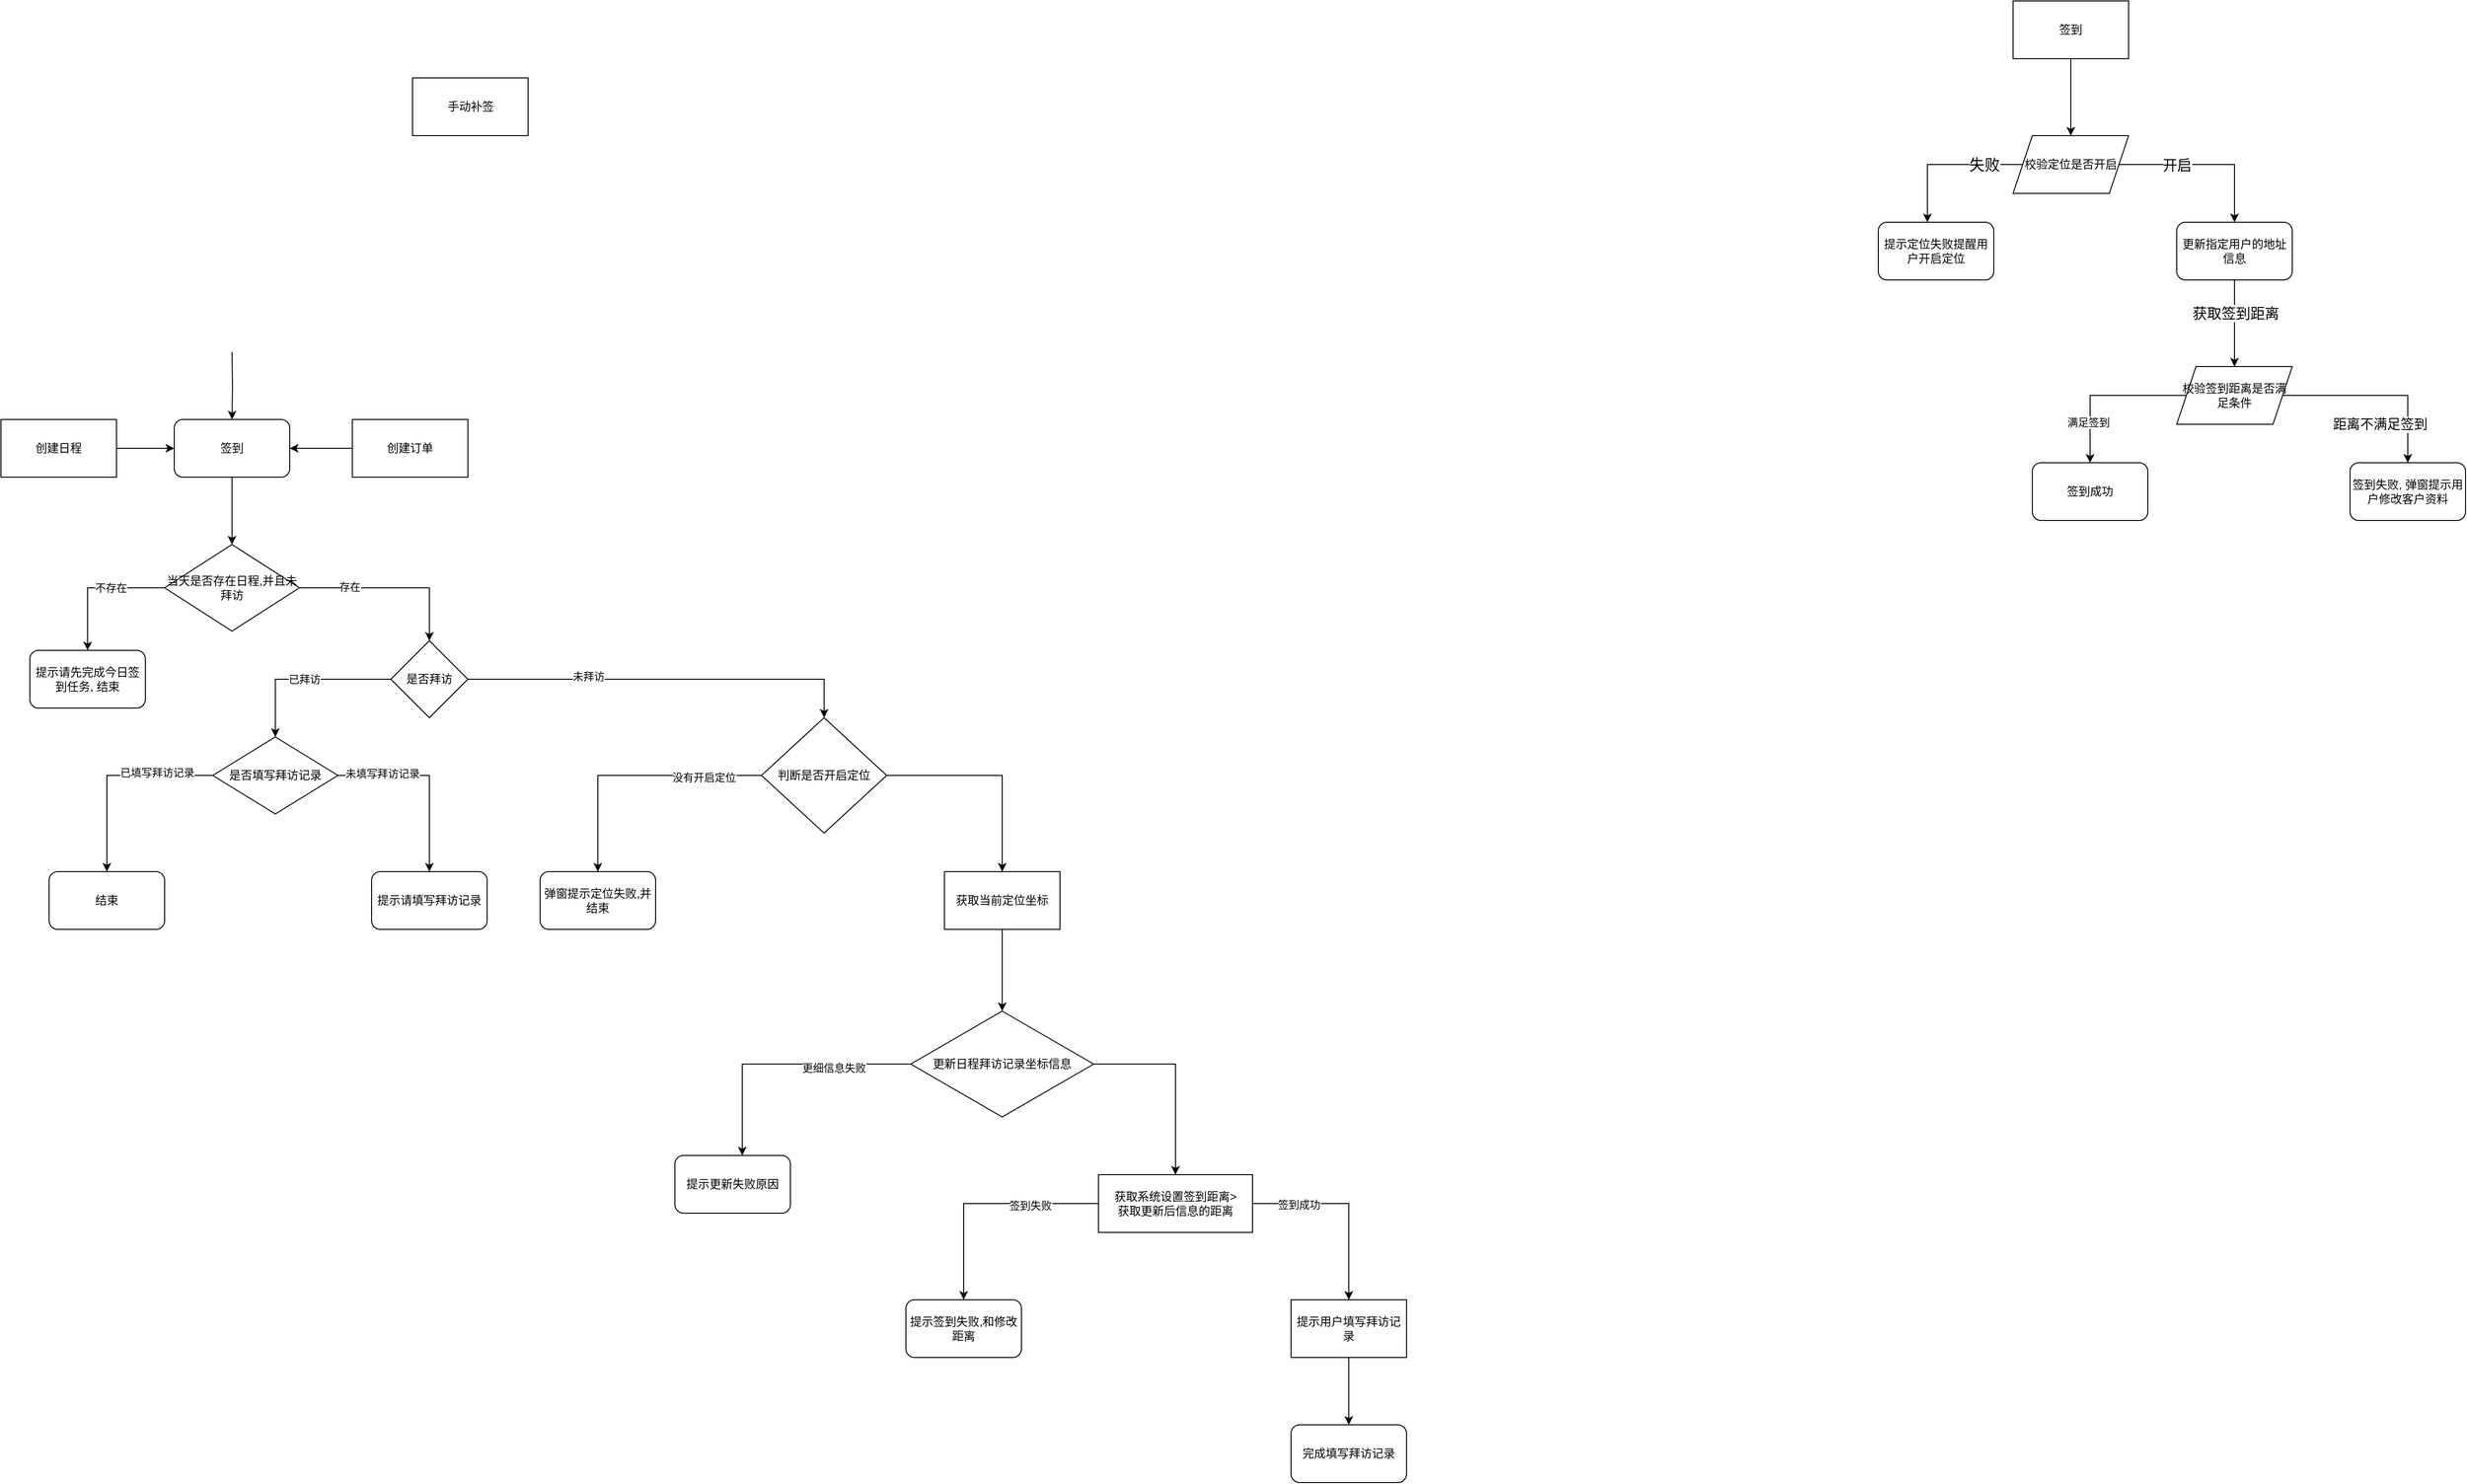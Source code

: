 <mxfile version="13.10.1" type="github">
  <diagram id="F2XTJzHIMbVGS7mP0Tgp" name="第 1 页">
    <mxGraphModel dx="3427" dy="613" grid="1" gridSize="10" guides="1" tooltips="1" connect="0" arrows="1" fold="1" page="1" pageScale="1" pageWidth="827" pageHeight="1169" math="0" shadow="0">
      <root>
        <mxCell id="0" />
        <mxCell id="1" parent="0" />
        <mxCell id="Y2_X4WTz1KRsOYMLC81A-43" style="edgeStyle=orthogonalEdgeStyle;rounded=0;orthogonalLoop=1;jettySize=auto;html=1;" parent="1" source="Y2_X4WTz1KRsOYMLC81A-12" target="Y2_X4WTz1KRsOYMLC81A-30" edge="1">
          <mxGeometry relative="1" as="geometry" />
        </mxCell>
        <mxCell id="Y2_X4WTz1KRsOYMLC81A-12" value="签到" style="rounded=0;whiteSpace=wrap;html=1;" parent="1" vertex="1">
          <mxGeometry x="-90" y="30" width="120" height="60" as="geometry" />
        </mxCell>
        <mxCell id="Y2_X4WTz1KRsOYMLC81A-33" style="edgeStyle=orthogonalEdgeStyle;rounded=0;orthogonalLoop=1;jettySize=auto;html=1;entryX=0.425;entryY=0;entryDx=0;entryDy=0;entryPerimeter=0;" parent="1" source="Y2_X4WTz1KRsOYMLC81A-30" target="Y2_X4WTz1KRsOYMLC81A-31" edge="1">
          <mxGeometry relative="1" as="geometry" />
        </mxCell>
        <mxCell id="Y2_X4WTz1KRsOYMLC81A-35" value="&lt;font style=&quot;font-size: 16px&quot;&gt;失败&lt;/font&gt;" style="edgeLabel;html=1;align=center;verticalAlign=middle;resizable=0;points=[];" parent="Y2_X4WTz1KRsOYMLC81A-33" vertex="1" connectable="0">
          <mxGeometry x="-0.395" y="3" relative="1" as="geometry">
            <mxPoint x="8" y="-3" as="offset" />
          </mxGeometry>
        </mxCell>
        <mxCell id="Y2_X4WTz1KRsOYMLC81A-47" style="edgeStyle=orthogonalEdgeStyle;rounded=0;orthogonalLoop=1;jettySize=auto;html=1;" parent="1" source="Y2_X4WTz1KRsOYMLC81A-30" target="Y2_X4WTz1KRsOYMLC81A-37" edge="1">
          <mxGeometry relative="1" as="geometry" />
        </mxCell>
        <mxCell id="Y2_X4WTz1KRsOYMLC81A-53" value="&lt;font style=&quot;font-size: 15px&quot;&gt;开启&lt;/font&gt;" style="edgeLabel;html=1;align=center;verticalAlign=middle;resizable=0;points=[];" parent="Y2_X4WTz1KRsOYMLC81A-47" vertex="1" connectable="0">
          <mxGeometry x="-0.478" y="1" relative="1" as="geometry">
            <mxPoint x="13" y="1" as="offset" />
          </mxGeometry>
        </mxCell>
        <mxCell id="Y2_X4WTz1KRsOYMLC81A-30" value="校验定位是否开启" style="shape=parallelogram;perimeter=parallelogramPerimeter;whiteSpace=wrap;html=1;fixedSize=1;" parent="1" vertex="1">
          <mxGeometry x="-90" y="170" width="120" height="60" as="geometry" />
        </mxCell>
        <mxCell id="Y2_X4WTz1KRsOYMLC81A-31" value="提示定位失败提醒用户开启定位" style="rounded=1;whiteSpace=wrap;html=1;" parent="1" vertex="1">
          <mxGeometry x="-230" y="260" width="120" height="60" as="geometry" />
        </mxCell>
        <mxCell id="Y2_X4WTz1KRsOYMLC81A-40" style="edgeStyle=orthogonalEdgeStyle;rounded=0;orthogonalLoop=1;jettySize=auto;html=1;" parent="1" source="Y2_X4WTz1KRsOYMLC81A-36" target="Y2_X4WTz1KRsOYMLC81A-38" edge="1">
          <mxGeometry relative="1" as="geometry" />
        </mxCell>
        <mxCell id="Y2_X4WTz1KRsOYMLC81A-42" value="&lt;font style=&quot;font-size: 14px&quot;&gt;距离不满足签到&lt;/font&gt;" style="edgeLabel;html=1;align=center;verticalAlign=middle;resizable=0;points=[];" parent="Y2_X4WTz1KRsOYMLC81A-40" vertex="1" connectable="0">
          <mxGeometry x="-0.356" y="1" relative="1" as="geometry">
            <mxPoint x="36" y="31" as="offset" />
          </mxGeometry>
        </mxCell>
        <mxCell id="Y2_X4WTz1KRsOYMLC81A-52" style="edgeStyle=orthogonalEdgeStyle;rounded=0;orthogonalLoop=1;jettySize=auto;html=1;" parent="1" source="Y2_X4WTz1KRsOYMLC81A-36" target="Y2_X4WTz1KRsOYMLC81A-51" edge="1">
          <mxGeometry relative="1" as="geometry" />
        </mxCell>
        <mxCell id="Y2_X4WTz1KRsOYMLC81A-54" value="满足签到" style="edgeLabel;html=1;align=center;verticalAlign=middle;resizable=0;points=[];" parent="Y2_X4WTz1KRsOYMLC81A-52" vertex="1" connectable="0">
          <mxGeometry x="0.176" y="28" relative="1" as="geometry">
            <mxPoint x="-30" y="28" as="offset" />
          </mxGeometry>
        </mxCell>
        <mxCell id="Y2_X4WTz1KRsOYMLC81A-36" value="校验签到距离是否满足条件" style="shape=parallelogram;perimeter=parallelogramPerimeter;whiteSpace=wrap;html=1;fixedSize=1;" parent="1" vertex="1">
          <mxGeometry x="80" y="410" width="120" height="60" as="geometry" />
        </mxCell>
        <mxCell id="Y2_X4WTz1KRsOYMLC81A-49" style="edgeStyle=orthogonalEdgeStyle;rounded=0;orthogonalLoop=1;jettySize=auto;html=1;entryX=0.5;entryY=0;entryDx=0;entryDy=0;" parent="1" source="Y2_X4WTz1KRsOYMLC81A-37" target="Y2_X4WTz1KRsOYMLC81A-36" edge="1">
          <mxGeometry relative="1" as="geometry" />
        </mxCell>
        <mxCell id="Y2_X4WTz1KRsOYMLC81A-50" value="&lt;font style=&quot;font-size: 15px&quot;&gt;获取签到距离&lt;/font&gt;" style="edgeLabel;html=1;align=center;verticalAlign=middle;resizable=0;points=[];" parent="Y2_X4WTz1KRsOYMLC81A-49" vertex="1" connectable="0">
          <mxGeometry x="-0.244" y="1" relative="1" as="geometry">
            <mxPoint as="offset" />
          </mxGeometry>
        </mxCell>
        <mxCell id="Y2_X4WTz1KRsOYMLC81A-37" value="更新指定用户的地址信息" style="rounded=1;whiteSpace=wrap;html=1;" parent="1" vertex="1">
          <mxGeometry x="80" y="260" width="120" height="60" as="geometry" />
        </mxCell>
        <mxCell id="Y2_X4WTz1KRsOYMLC81A-38" value="签到失败, 弹窗提示用户修改客户资料" style="rounded=1;whiteSpace=wrap;html=1;" parent="1" vertex="1">
          <mxGeometry x="260" y="510" width="120" height="60" as="geometry" />
        </mxCell>
        <mxCell id="Y2_X4WTz1KRsOYMLC81A-51" value="签到成功" style="rounded=1;whiteSpace=wrap;html=1;" parent="1" vertex="1">
          <mxGeometry x="-70" y="510" width="120" height="60" as="geometry" />
        </mxCell>
        <mxCell id="_XWk0OlOO5uHfHKQCLGM-46" style="edgeStyle=orthogonalEdgeStyle;rounded=0;orthogonalLoop=1;jettySize=auto;html=1;" edge="1" parent="1" source="_XWk0OlOO5uHfHKQCLGM-3" target="_XWk0OlOO5uHfHKQCLGM-43">
          <mxGeometry relative="1" as="geometry" />
        </mxCell>
        <mxCell id="_XWk0OlOO5uHfHKQCLGM-3" value="创建日程" style="rounded=0;whiteSpace=wrap;html=1;" vertex="1" parent="1">
          <mxGeometry x="-2180" y="465" width="120" height="60" as="geometry" />
        </mxCell>
        <mxCell id="_XWk0OlOO5uHfHKQCLGM-45" style="edgeStyle=orthogonalEdgeStyle;rounded=0;orthogonalLoop=1;jettySize=auto;html=1;" edge="1" parent="1" source="_XWk0OlOO5uHfHKQCLGM-4" target="_XWk0OlOO5uHfHKQCLGM-43">
          <mxGeometry relative="1" as="geometry" />
        </mxCell>
        <mxCell id="_XWk0OlOO5uHfHKQCLGM-4" value="创建订单" style="rounded=0;whiteSpace=wrap;html=1;" vertex="1" parent="1">
          <mxGeometry x="-1815" y="465" width="120" height="60" as="geometry" />
        </mxCell>
        <mxCell id="_XWk0OlOO5uHfHKQCLGM-14" style="edgeStyle=orthogonalEdgeStyle;rounded=0;orthogonalLoop=1;jettySize=auto;html=1;" edge="1" parent="1" source="_XWk0OlOO5uHfHKQCLGM-10" target="_XWk0OlOO5uHfHKQCLGM-13">
          <mxGeometry relative="1" as="geometry" />
        </mxCell>
        <mxCell id="_XWk0OlOO5uHfHKQCLGM-15" value="没有开启定位" style="edgeLabel;html=1;align=center;verticalAlign=middle;resizable=0;points=[];" vertex="1" connectable="0" parent="_XWk0OlOO5uHfHKQCLGM-14">
          <mxGeometry x="-0.55" y="2" relative="1" as="geometry">
            <mxPoint as="offset" />
          </mxGeometry>
        </mxCell>
        <mxCell id="_XWk0OlOO5uHfHKQCLGM-17" style="edgeStyle=orthogonalEdgeStyle;rounded=0;orthogonalLoop=1;jettySize=auto;html=1;" edge="1" parent="1" source="_XWk0OlOO5uHfHKQCLGM-10" target="_XWk0OlOO5uHfHKQCLGM-16">
          <mxGeometry relative="1" as="geometry" />
        </mxCell>
        <mxCell id="_XWk0OlOO5uHfHKQCLGM-10" value="判断是否开启定位" style="rhombus;whiteSpace=wrap;html=1;" vertex="1" parent="1">
          <mxGeometry x="-1390" y="775" width="130" height="120" as="geometry" />
        </mxCell>
        <mxCell id="_XWk0OlOO5uHfHKQCLGM-13" value="弹窗提示定位失败,并结束" style="rounded=1;whiteSpace=wrap;html=1;" vertex="1" parent="1">
          <mxGeometry x="-1620" y="935" width="120" height="60" as="geometry" />
        </mxCell>
        <mxCell id="_XWk0OlOO5uHfHKQCLGM-52" style="edgeStyle=orthogonalEdgeStyle;rounded=0;orthogonalLoop=1;jettySize=auto;html=1;" edge="1" parent="1" source="_XWk0OlOO5uHfHKQCLGM-16" target="_XWk0OlOO5uHfHKQCLGM-21">
          <mxGeometry relative="1" as="geometry" />
        </mxCell>
        <mxCell id="_XWk0OlOO5uHfHKQCLGM-16" value="获取当前定位坐标" style="rounded=0;whiteSpace=wrap;html=1;" vertex="1" parent="1">
          <mxGeometry x="-1200" y="935" width="120" height="60" as="geometry" />
        </mxCell>
        <mxCell id="_XWk0OlOO5uHfHKQCLGM-22" style="edgeStyle=orthogonalEdgeStyle;rounded=0;orthogonalLoop=1;jettySize=auto;html=1;" edge="1" parent="1" source="_XWk0OlOO5uHfHKQCLGM-21" target="_XWk0OlOO5uHfHKQCLGM-24">
          <mxGeometry relative="1" as="geometry">
            <mxPoint x="-1410" y="1290" as="targetPoint" />
            <Array as="points">
              <mxPoint x="-1410" y="1135" />
            </Array>
          </mxGeometry>
        </mxCell>
        <mxCell id="_XWk0OlOO5uHfHKQCLGM-23" value="更细信息失败" style="edgeLabel;html=1;align=center;verticalAlign=middle;resizable=0;points=[];" vertex="1" connectable="0" parent="_XWk0OlOO5uHfHKQCLGM-22">
          <mxGeometry x="-0.406" y="4" relative="1" as="geometry">
            <mxPoint as="offset" />
          </mxGeometry>
        </mxCell>
        <mxCell id="_XWk0OlOO5uHfHKQCLGM-25" style="edgeStyle=orthogonalEdgeStyle;rounded=0;orthogonalLoop=1;jettySize=auto;html=1;" edge="1" parent="1" source="_XWk0OlOO5uHfHKQCLGM-21" target="_XWk0OlOO5uHfHKQCLGM-27">
          <mxGeometry relative="1" as="geometry">
            <mxPoint x="-950" y="1290" as="targetPoint" />
          </mxGeometry>
        </mxCell>
        <mxCell id="_XWk0OlOO5uHfHKQCLGM-21" value="&lt;span&gt;更新日程拜访记录坐标信息&lt;/span&gt;" style="rhombus;whiteSpace=wrap;html=1;" vertex="1" parent="1">
          <mxGeometry x="-1235" y="1080" width="190" height="110" as="geometry" />
        </mxCell>
        <mxCell id="_XWk0OlOO5uHfHKQCLGM-24" value="提示更新失败原因" style="rounded=1;whiteSpace=wrap;html=1;" vertex="1" parent="1">
          <mxGeometry x="-1480" y="1230" width="120" height="60" as="geometry" />
        </mxCell>
        <mxCell id="_XWk0OlOO5uHfHKQCLGM-28" style="edgeStyle=orthogonalEdgeStyle;rounded=0;orthogonalLoop=1;jettySize=auto;html=1;" edge="1" parent="1" source="_XWk0OlOO5uHfHKQCLGM-27" target="_XWk0OlOO5uHfHKQCLGM-29">
          <mxGeometry relative="1" as="geometry">
            <mxPoint x="-1180" y="1400" as="targetPoint" />
          </mxGeometry>
        </mxCell>
        <mxCell id="_XWk0OlOO5uHfHKQCLGM-30" value="签到失败" style="edgeLabel;html=1;align=center;verticalAlign=middle;resizable=0;points=[];" vertex="1" connectable="0" parent="_XWk0OlOO5uHfHKQCLGM-28">
          <mxGeometry x="-0.406" y="2" relative="1" as="geometry">
            <mxPoint as="offset" />
          </mxGeometry>
        </mxCell>
        <mxCell id="_XWk0OlOO5uHfHKQCLGM-31" style="edgeStyle=orthogonalEdgeStyle;rounded=0;orthogonalLoop=1;jettySize=auto;html=1;" edge="1" parent="1" source="_XWk0OlOO5uHfHKQCLGM-27" target="_XWk0OlOO5uHfHKQCLGM-32">
          <mxGeometry relative="1" as="geometry">
            <mxPoint x="-820" y="1390" as="targetPoint" />
          </mxGeometry>
        </mxCell>
        <mxCell id="_XWk0OlOO5uHfHKQCLGM-33" value="签到成功" style="edgeLabel;html=1;align=center;verticalAlign=middle;resizable=0;points=[];" vertex="1" connectable="0" parent="_XWk0OlOO5uHfHKQCLGM-31">
          <mxGeometry x="-0.52" y="-1" relative="1" as="geometry">
            <mxPoint as="offset" />
          </mxGeometry>
        </mxCell>
        <mxCell id="_XWk0OlOO5uHfHKQCLGM-27" value="获取系统设置签到距离&amp;gt;&lt;br&gt;获取更新后信息的距离" style="rounded=0;whiteSpace=wrap;html=1;" vertex="1" parent="1">
          <mxGeometry x="-1040" y="1250" width="160" height="60" as="geometry" />
        </mxCell>
        <mxCell id="_XWk0OlOO5uHfHKQCLGM-29" value="提示签到失败,和修改距离" style="rounded=1;whiteSpace=wrap;html=1;" vertex="1" parent="1">
          <mxGeometry x="-1240" y="1380" width="120" height="60" as="geometry" />
        </mxCell>
        <mxCell id="_XWk0OlOO5uHfHKQCLGM-35" style="edgeStyle=orthogonalEdgeStyle;rounded=0;orthogonalLoop=1;jettySize=auto;html=1;" edge="1" parent="1" source="_XWk0OlOO5uHfHKQCLGM-32" target="_XWk0OlOO5uHfHKQCLGM-34">
          <mxGeometry relative="1" as="geometry" />
        </mxCell>
        <mxCell id="_XWk0OlOO5uHfHKQCLGM-32" value="提示用户填写拜访记录" style="whiteSpace=wrap;html=1;" vertex="1" parent="1">
          <mxGeometry x="-840" y="1380" width="120" height="60" as="geometry" />
        </mxCell>
        <mxCell id="_XWk0OlOO5uHfHKQCLGM-34" value="完成填写拜访记录" style="rounded=1;whiteSpace=wrap;html=1;" vertex="1" parent="1">
          <mxGeometry x="-840" y="1510" width="120" height="60" as="geometry" />
        </mxCell>
        <mxCell id="_XWk0OlOO5uHfHKQCLGM-44" style="edgeStyle=orthogonalEdgeStyle;rounded=0;orthogonalLoop=1;jettySize=auto;html=1;" edge="1" parent="1" target="_XWk0OlOO5uHfHKQCLGM-43">
          <mxGeometry relative="1" as="geometry">
            <mxPoint x="-1940" y="395" as="sourcePoint" />
          </mxGeometry>
        </mxCell>
        <mxCell id="_XWk0OlOO5uHfHKQCLGM-40" value="手动补签" style="rounded=0;whiteSpace=wrap;html=1;" vertex="1" parent="1">
          <mxGeometry x="-1752.5" y="110" width="120" height="60" as="geometry" />
        </mxCell>
        <mxCell id="_XWk0OlOO5uHfHKQCLGM-47" style="edgeStyle=orthogonalEdgeStyle;rounded=0;orthogonalLoop=1;jettySize=auto;html=1;" edge="1" parent="1" source="_XWk0OlOO5uHfHKQCLGM-43" target="_XWk0OlOO5uHfHKQCLGM-48">
          <mxGeometry relative="1" as="geometry">
            <mxPoint x="-1940" y="585" as="targetPoint" />
          </mxGeometry>
        </mxCell>
        <mxCell id="_XWk0OlOO5uHfHKQCLGM-43" value="签到" style="rounded=1;whiteSpace=wrap;html=1;" vertex="1" parent="1">
          <mxGeometry x="-2000" y="465" width="120" height="60" as="geometry" />
        </mxCell>
        <mxCell id="_XWk0OlOO5uHfHKQCLGM-51" style="edgeStyle=orthogonalEdgeStyle;rounded=0;orthogonalLoop=1;jettySize=auto;html=1;" edge="1" parent="1" source="_XWk0OlOO5uHfHKQCLGM-48" target="_XWk0OlOO5uHfHKQCLGM-50">
          <mxGeometry relative="1" as="geometry" />
        </mxCell>
        <mxCell id="_XWk0OlOO5uHfHKQCLGM-55" value="不存在" style="edgeLabel;html=1;align=center;verticalAlign=middle;resizable=0;points=[];" vertex="1" connectable="0" parent="_XWk0OlOO5uHfHKQCLGM-51">
          <mxGeometry x="-0.228" relative="1" as="geometry">
            <mxPoint as="offset" />
          </mxGeometry>
        </mxCell>
        <mxCell id="_XWk0OlOO5uHfHKQCLGM-53" style="edgeStyle=orthogonalEdgeStyle;rounded=0;orthogonalLoop=1;jettySize=auto;html=1;" edge="1" parent="1" source="_XWk0OlOO5uHfHKQCLGM-48" target="_XWk0OlOO5uHfHKQCLGM-58">
          <mxGeometry relative="1" as="geometry">
            <mxPoint x="-1730" y="695" as="targetPoint" />
          </mxGeometry>
        </mxCell>
        <mxCell id="_XWk0OlOO5uHfHKQCLGM-57" value="存在" style="edgeLabel;html=1;align=center;verticalAlign=middle;resizable=0;points=[];" vertex="1" connectable="0" parent="_XWk0OlOO5uHfHKQCLGM-53">
          <mxGeometry x="-0.456" y="1" relative="1" as="geometry">
            <mxPoint as="offset" />
          </mxGeometry>
        </mxCell>
        <mxCell id="_XWk0OlOO5uHfHKQCLGM-48" value="当天是否存在日程,并且未拜访" style="rhombus;whiteSpace=wrap;html=1;" vertex="1" parent="1">
          <mxGeometry x="-2010" y="595" width="140" height="90" as="geometry" />
        </mxCell>
        <mxCell id="_XWk0OlOO5uHfHKQCLGM-50" value="提示请先完成今日签到任务, 结束" style="rounded=1;whiteSpace=wrap;html=1;" vertex="1" parent="1">
          <mxGeometry x="-2150" y="705" width="120" height="60" as="geometry" />
        </mxCell>
        <mxCell id="_XWk0OlOO5uHfHKQCLGM-59" value="已拜访" style="edgeStyle=orthogonalEdgeStyle;rounded=0;orthogonalLoop=1;jettySize=auto;html=1;" edge="1" parent="1" source="_XWk0OlOO5uHfHKQCLGM-58" target="_XWk0OlOO5uHfHKQCLGM-61">
          <mxGeometry relative="1" as="geometry">
            <mxPoint x="-1880" y="785" as="targetPoint" />
          </mxGeometry>
        </mxCell>
        <mxCell id="_XWk0OlOO5uHfHKQCLGM-73" style="edgeStyle=orthogonalEdgeStyle;rounded=0;orthogonalLoop=1;jettySize=auto;html=1;" edge="1" parent="1" source="_XWk0OlOO5uHfHKQCLGM-58" target="_XWk0OlOO5uHfHKQCLGM-10">
          <mxGeometry relative="1" as="geometry">
            <Array as="points">
              <mxPoint x="-1325" y="735" />
            </Array>
          </mxGeometry>
        </mxCell>
        <mxCell id="_XWk0OlOO5uHfHKQCLGM-74" value="未拜访" style="edgeLabel;html=1;align=center;verticalAlign=middle;resizable=0;points=[];" vertex="1" connectable="0" parent="_XWk0OlOO5uHfHKQCLGM-73">
          <mxGeometry x="-0.393" y="3" relative="1" as="geometry">
            <mxPoint as="offset" />
          </mxGeometry>
        </mxCell>
        <mxCell id="_XWk0OlOO5uHfHKQCLGM-58" value="是否拜访" style="rhombus;whiteSpace=wrap;html=1;" vertex="1" parent="1">
          <mxGeometry x="-1775" y="695" width="80" height="80" as="geometry" />
        </mxCell>
        <mxCell id="_XWk0OlOO5uHfHKQCLGM-68" style="edgeStyle=orthogonalEdgeStyle;rounded=0;orthogonalLoop=1;jettySize=auto;html=1;" edge="1" parent="1" source="_XWk0OlOO5uHfHKQCLGM-61" target="_XWk0OlOO5uHfHKQCLGM-66">
          <mxGeometry relative="1" as="geometry" />
        </mxCell>
        <mxCell id="_XWk0OlOO5uHfHKQCLGM-72" value="未填写拜访记录" style="edgeLabel;html=1;align=center;verticalAlign=middle;resizable=0;points=[];" vertex="1" connectable="0" parent="_XWk0OlOO5uHfHKQCLGM-68">
          <mxGeometry x="-0.533" y="2" relative="1" as="geometry">
            <mxPoint as="offset" />
          </mxGeometry>
        </mxCell>
        <mxCell id="_XWk0OlOO5uHfHKQCLGM-70" style="edgeStyle=orthogonalEdgeStyle;rounded=0;orthogonalLoop=1;jettySize=auto;html=1;" edge="1" parent="1" source="_XWk0OlOO5uHfHKQCLGM-61" target="_XWk0OlOO5uHfHKQCLGM-65">
          <mxGeometry relative="1" as="geometry" />
        </mxCell>
        <mxCell id="_XWk0OlOO5uHfHKQCLGM-71" value="已填写拜访记录" style="edgeLabel;html=1;align=center;verticalAlign=middle;resizable=0;points=[];" vertex="1" connectable="0" parent="_XWk0OlOO5uHfHKQCLGM-70">
          <mxGeometry x="-0.443" y="-3" relative="1" as="geometry">
            <mxPoint as="offset" />
          </mxGeometry>
        </mxCell>
        <mxCell id="_XWk0OlOO5uHfHKQCLGM-61" value="是否填写拜访记录" style="rhombus;whiteSpace=wrap;html=1;" vertex="1" parent="1">
          <mxGeometry x="-1960" y="795" width="130" height="80" as="geometry" />
        </mxCell>
        <mxCell id="_XWk0OlOO5uHfHKQCLGM-65" value="结束" style="rounded=1;whiteSpace=wrap;html=1;" vertex="1" parent="1">
          <mxGeometry x="-2130" y="935" width="120" height="60" as="geometry" />
        </mxCell>
        <mxCell id="_XWk0OlOO5uHfHKQCLGM-66" value="提示请填写拜访记录" style="rounded=1;whiteSpace=wrap;html=1;" vertex="1" parent="1">
          <mxGeometry x="-1795" y="935" width="120" height="60" as="geometry" />
        </mxCell>
      </root>
    </mxGraphModel>
  </diagram>
</mxfile>

